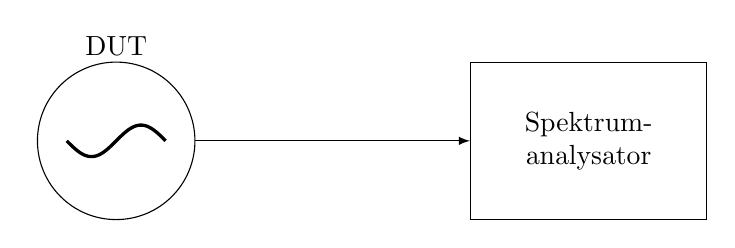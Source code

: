 \usetikzlibrary{arrows.meta}
\begin{tikzpicture}[scale=1]

\node[draw,circle,minimum height=2cm] (dut) at (0,0) {};
\begin{scope}[shift={(0,0)},scale=0.2]
 \draw[color=black, samples=100,domain=-3.14:3.14,very thick]   plot (\x,{sin(\x r)});
  \end{scope}
\node[] (DUT) at (0,1.2) {DUT};

\node[draw,align=center,minimum height=2cm,minimum width=3cm] (SA) at (6,0) {Spektrum-\\analysator};

\draw[-latex] (dut) -- (SA);

\end{tikzpicture}
